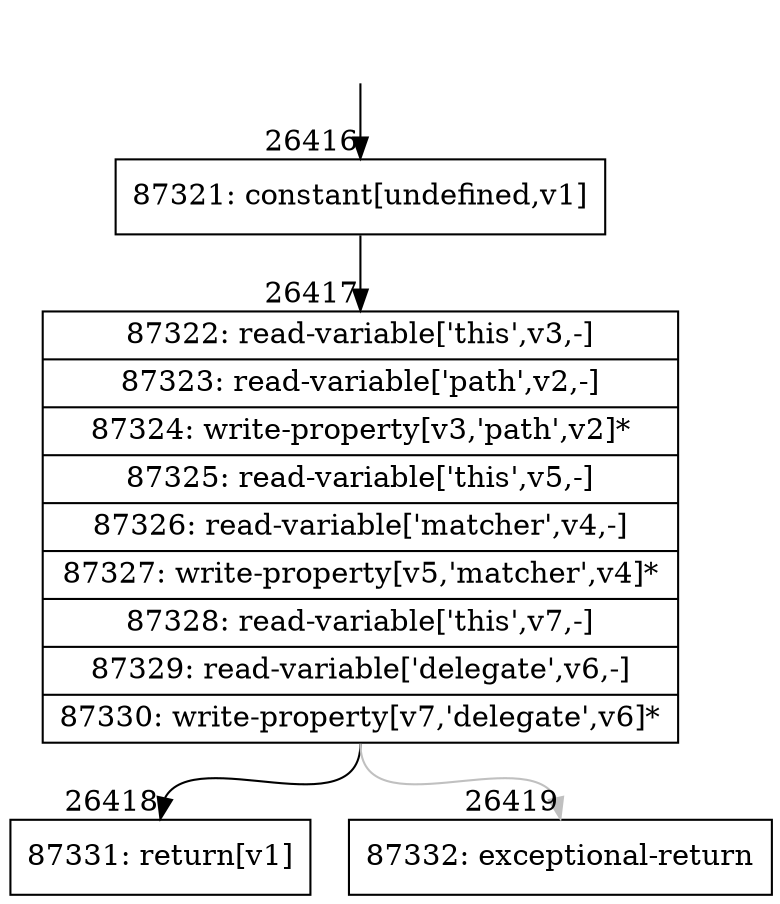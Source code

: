 digraph {
rankdir="TD"
BB_entry2309[shape=none,label=""];
BB_entry2309 -> BB26416 [tailport=s, headport=n, headlabel="    26416"]
BB26416 [shape=record label="{87321: constant[undefined,v1]}" ] 
BB26416 -> BB26417 [tailport=s, headport=n, headlabel="      26417"]
BB26417 [shape=record label="{87322: read-variable['this',v3,-]|87323: read-variable['path',v2,-]|87324: write-property[v3,'path',v2]*|87325: read-variable['this',v5,-]|87326: read-variable['matcher',v4,-]|87327: write-property[v5,'matcher',v4]*|87328: read-variable['this',v7,-]|87329: read-variable['delegate',v6,-]|87330: write-property[v7,'delegate',v6]*}" ] 
BB26417 -> BB26418 [tailport=s, headport=n, headlabel="      26418"]
BB26417 -> BB26419 [tailport=s, headport=n, color=gray, headlabel="      26419"]
BB26418 [shape=record label="{87331: return[v1]}" ] 
BB26419 [shape=record label="{87332: exceptional-return}" ] 
//#$~ 48038
}
